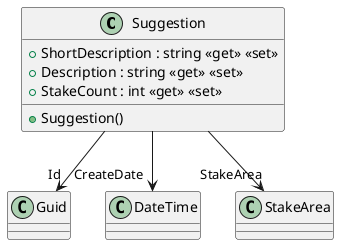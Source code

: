 @startuml
class Suggestion {
    + Suggestion()
    + ShortDescription : string <<get>> <<set>>
    + Description : string <<get>> <<set>>
    + StakeCount : int <<get>> <<set>>
}
Suggestion --> "Id" Guid
Suggestion --> "CreateDate" DateTime
Suggestion --> "StakeArea" StakeArea
@enduml
